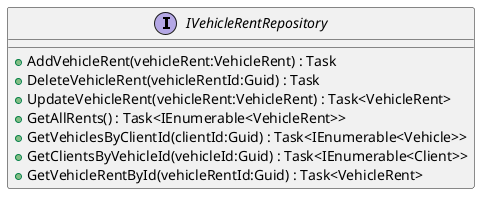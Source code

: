 @startuml
interface IVehicleRentRepository {
    + AddVehicleRent(vehicleRent:VehicleRent) : Task
    + DeleteVehicleRent(vehicleRentId:Guid) : Task
    + UpdateVehicleRent(vehicleRent:VehicleRent) : Task<VehicleRent>
    + GetAllRents() : Task<IEnumerable<VehicleRent>>
    + GetVehiclesByClientId(clientId:Guid) : Task<IEnumerable<Vehicle>>
    + GetClientsByVehicleId(vehicleId:Guid) : Task<IEnumerable<Client>>
    + GetVehicleRentById(vehicleRentId:Guid) : Task<VehicleRent>
}
@enduml
